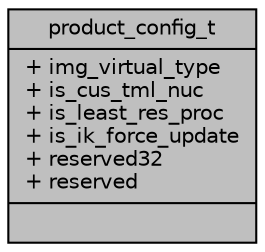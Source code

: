 digraph "product_config_t"
{
 // INTERACTIVE_SVG=YES
 // LATEX_PDF_SIZE
  bgcolor="transparent";
  edge [fontname="Helvetica",fontsize="10",labelfontname="Helvetica",labelfontsize="10"];
  node [fontname="Helvetica",fontsize="10",shape=record];
  Node1 [label="{product_config_t\n|+ img_virtual_type\l+ is_cus_tml_nuc\l+ is_least_res_proc\l+ is_ik_force_update\l+ reserved32\l+ reserved\l|}",height=0.2,width=0.4,color="black", fillcolor="grey75", style="filled", fontcolor="black",tooltip=" "];
}
